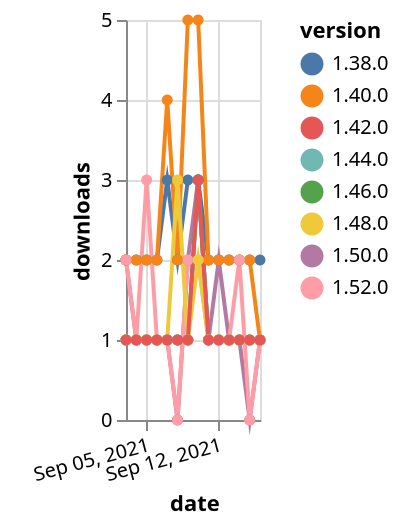 {"$schema": "https://vega.github.io/schema/vega-lite/v5.json", "description": "A simple bar chart with embedded data.", "data": {"values": [{"date": "2021-09-03", "total": 194, "delta": 2, "version": "1.50.0"}, {"date": "2021-09-04", "total": 195, "delta": 1, "version": "1.50.0"}, {"date": "2021-09-05", "total": 196, "delta": 1, "version": "1.50.0"}, {"date": "2021-09-06", "total": 197, "delta": 1, "version": "1.50.0"}, {"date": "2021-09-07", "total": 198, "delta": 1, "version": "1.50.0"}, {"date": "2021-09-08", "total": 198, "delta": 0, "version": "1.50.0"}, {"date": "2021-09-09", "total": 200, "delta": 2, "version": "1.50.0"}, {"date": "2021-09-10", "total": 203, "delta": 3, "version": "1.50.0"}, {"date": "2021-09-11", "total": 204, "delta": 1, "version": "1.50.0"}, {"date": "2021-09-12", "total": 206, "delta": 2, "version": "1.50.0"}, {"date": "2021-09-13", "total": 207, "delta": 1, "version": "1.50.0"}, {"date": "2021-09-14", "total": 208, "delta": 1, "version": "1.50.0"}, {"date": "2021-09-15", "total": 208, "delta": 0, "version": "1.50.0"}, {"date": "2021-09-16", "total": 209, "delta": 1, "version": "1.50.0"}, {"date": "2021-09-03", "total": 207, "delta": 1, "version": "1.44.0"}, {"date": "2021-09-04", "total": 208, "delta": 1, "version": "1.44.0"}, {"date": "2021-09-05", "total": 209, "delta": 1, "version": "1.44.0"}, {"date": "2021-09-06", "total": 210, "delta": 1, "version": "1.44.0"}, {"date": "2021-09-07", "total": 211, "delta": 1, "version": "1.44.0"}, {"date": "2021-09-08", "total": 212, "delta": 1, "version": "1.44.0"}, {"date": "2021-09-09", "total": 213, "delta": 1, "version": "1.44.0"}, {"date": "2021-09-10", "total": 216, "delta": 3, "version": "1.44.0"}, {"date": "2021-09-11", "total": 217, "delta": 1, "version": "1.44.0"}, {"date": "2021-09-12", "total": 218, "delta": 1, "version": "1.44.0"}, {"date": "2021-09-13", "total": 219, "delta": 1, "version": "1.44.0"}, {"date": "2021-09-14", "total": 220, "delta": 1, "version": "1.44.0"}, {"date": "2021-09-15", "total": 221, "delta": 1, "version": "1.44.0"}, {"date": "2021-09-16", "total": 222, "delta": 1, "version": "1.44.0"}, {"date": "2021-09-03", "total": 2355, "delta": 2, "version": "1.38.0"}, {"date": "2021-09-04", "total": 2357, "delta": 2, "version": "1.38.0"}, {"date": "2021-09-05", "total": 2359, "delta": 2, "version": "1.38.0"}, {"date": "2021-09-06", "total": 2361, "delta": 2, "version": "1.38.0"}, {"date": "2021-09-07", "total": 2364, "delta": 3, "version": "1.38.0"}, {"date": "2021-09-08", "total": 2366, "delta": 2, "version": "1.38.0"}, {"date": "2021-09-09", "total": 2369, "delta": 3, "version": "1.38.0"}, {"date": "2021-09-10", "total": 2372, "delta": 3, "version": "1.38.0"}, {"date": "2021-09-11", "total": 2374, "delta": 2, "version": "1.38.0"}, {"date": "2021-09-12", "total": 2376, "delta": 2, "version": "1.38.0"}, {"date": "2021-09-13", "total": 2378, "delta": 2, "version": "1.38.0"}, {"date": "2021-09-14", "total": 2380, "delta": 2, "version": "1.38.0"}, {"date": "2021-09-15", "total": 2382, "delta": 2, "version": "1.38.0"}, {"date": "2021-09-16", "total": 2384, "delta": 2, "version": "1.38.0"}, {"date": "2021-09-03", "total": 2506, "delta": 2, "version": "1.40.0"}, {"date": "2021-09-04", "total": 2508, "delta": 2, "version": "1.40.0"}, {"date": "2021-09-05", "total": 2510, "delta": 2, "version": "1.40.0"}, {"date": "2021-09-06", "total": 2512, "delta": 2, "version": "1.40.0"}, {"date": "2021-09-07", "total": 2516, "delta": 4, "version": "1.40.0"}, {"date": "2021-09-08", "total": 2518, "delta": 2, "version": "1.40.0"}, {"date": "2021-09-09", "total": 2523, "delta": 5, "version": "1.40.0"}, {"date": "2021-09-10", "total": 2528, "delta": 5, "version": "1.40.0"}, {"date": "2021-09-11", "total": 2530, "delta": 2, "version": "1.40.0"}, {"date": "2021-09-12", "total": 2532, "delta": 2, "version": "1.40.0"}, {"date": "2021-09-13", "total": 2534, "delta": 2, "version": "1.40.0"}, {"date": "2021-09-14", "total": 2536, "delta": 2, "version": "1.40.0"}, {"date": "2021-09-15", "total": 2538, "delta": 2, "version": "1.40.0"}, {"date": "2021-09-16", "total": 2539, "delta": 1, "version": "1.40.0"}, {"date": "2021-09-03", "total": 202, "delta": 1, "version": "1.46.0"}, {"date": "2021-09-04", "total": 203, "delta": 1, "version": "1.46.0"}, {"date": "2021-09-05", "total": 204, "delta": 1, "version": "1.46.0"}, {"date": "2021-09-06", "total": 205, "delta": 1, "version": "1.46.0"}, {"date": "2021-09-07", "total": 206, "delta": 1, "version": "1.46.0"}, {"date": "2021-09-08", "total": 207, "delta": 1, "version": "1.46.0"}, {"date": "2021-09-09", "total": 208, "delta": 1, "version": "1.46.0"}, {"date": "2021-09-10", "total": 211, "delta": 3, "version": "1.46.0"}, {"date": "2021-09-11", "total": 212, "delta": 1, "version": "1.46.0"}, {"date": "2021-09-12", "total": 213, "delta": 1, "version": "1.46.0"}, {"date": "2021-09-13", "total": 214, "delta": 1, "version": "1.46.0"}, {"date": "2021-09-14", "total": 215, "delta": 1, "version": "1.46.0"}, {"date": "2021-09-15", "total": 216, "delta": 1, "version": "1.46.0"}, {"date": "2021-09-16", "total": 217, "delta": 1, "version": "1.46.0"}, {"date": "2021-09-03", "total": 126, "delta": 2, "version": "1.52.0"}, {"date": "2021-09-04", "total": 127, "delta": 1, "version": "1.52.0"}, {"date": "2021-09-05", "total": 130, "delta": 3, "version": "1.52.0"}, {"date": "2021-09-06", "total": 131, "delta": 1, "version": "1.52.0"}, {"date": "2021-09-07", "total": 132, "delta": 1, "version": "1.52.0"}, {"date": "2021-09-08", "total": 132, "delta": 0, "version": "1.52.0"}, {"date": "2021-09-09", "total": 134, "delta": 2, "version": "1.52.0"}, {"date": "2021-09-10", "total": 136, "delta": 2, "version": "1.52.0"}, {"date": "2021-09-11", "total": 137, "delta": 1, "version": "1.52.0"}, {"date": "2021-09-12", "total": 138, "delta": 1, "version": "1.52.0"}, {"date": "2021-09-13", "total": 139, "delta": 1, "version": "1.52.0"}, {"date": "2021-09-14", "total": 141, "delta": 2, "version": "1.52.0"}, {"date": "2021-09-15", "total": 141, "delta": 0, "version": "1.52.0"}, {"date": "2021-09-16", "total": 142, "delta": 1, "version": "1.52.0"}, {"date": "2021-09-03", "total": 179, "delta": 1, "version": "1.48.0"}, {"date": "2021-09-04", "total": 180, "delta": 1, "version": "1.48.0"}, {"date": "2021-09-05", "total": 181, "delta": 1, "version": "1.48.0"}, {"date": "2021-09-06", "total": 182, "delta": 1, "version": "1.48.0"}, {"date": "2021-09-07", "total": 183, "delta": 1, "version": "1.48.0"}, {"date": "2021-09-08", "total": 186, "delta": 3, "version": "1.48.0"}, {"date": "2021-09-09", "total": 187, "delta": 1, "version": "1.48.0"}, {"date": "2021-09-10", "total": 189, "delta": 2, "version": "1.48.0"}, {"date": "2021-09-11", "total": 190, "delta": 1, "version": "1.48.0"}, {"date": "2021-09-12", "total": 191, "delta": 1, "version": "1.48.0"}, {"date": "2021-09-13", "total": 192, "delta": 1, "version": "1.48.0"}, {"date": "2021-09-14", "total": 193, "delta": 1, "version": "1.48.0"}, {"date": "2021-09-15", "total": 194, "delta": 1, "version": "1.48.0"}, {"date": "2021-09-16", "total": 195, "delta": 1, "version": "1.48.0"}, {"date": "2021-09-03", "total": 261, "delta": 1, "version": "1.42.0"}, {"date": "2021-09-04", "total": 262, "delta": 1, "version": "1.42.0"}, {"date": "2021-09-05", "total": 263, "delta": 1, "version": "1.42.0"}, {"date": "2021-09-06", "total": 264, "delta": 1, "version": "1.42.0"}, {"date": "2021-09-07", "total": 265, "delta": 1, "version": "1.42.0"}, {"date": "2021-09-08", "total": 266, "delta": 1, "version": "1.42.0"}, {"date": "2021-09-09", "total": 267, "delta": 1, "version": "1.42.0"}, {"date": "2021-09-10", "total": 270, "delta": 3, "version": "1.42.0"}, {"date": "2021-09-11", "total": 271, "delta": 1, "version": "1.42.0"}, {"date": "2021-09-12", "total": 272, "delta": 1, "version": "1.42.0"}, {"date": "2021-09-13", "total": 273, "delta": 1, "version": "1.42.0"}, {"date": "2021-09-14", "total": 274, "delta": 1, "version": "1.42.0"}, {"date": "2021-09-15", "total": 275, "delta": 1, "version": "1.42.0"}, {"date": "2021-09-16", "total": 276, "delta": 1, "version": "1.42.0"}]}, "width": "container", "mark": {"type": "line", "point": {"filled": true}}, "encoding": {"x": {"field": "date", "type": "temporal", "timeUnit": "yearmonthdate", "title": "date", "axis": {"labelAngle": -15}}, "y": {"field": "delta", "type": "quantitative", "title": "downloads"}, "color": {"field": "version", "type": "nominal"}, "tooltip": {"field": "delta"}}}